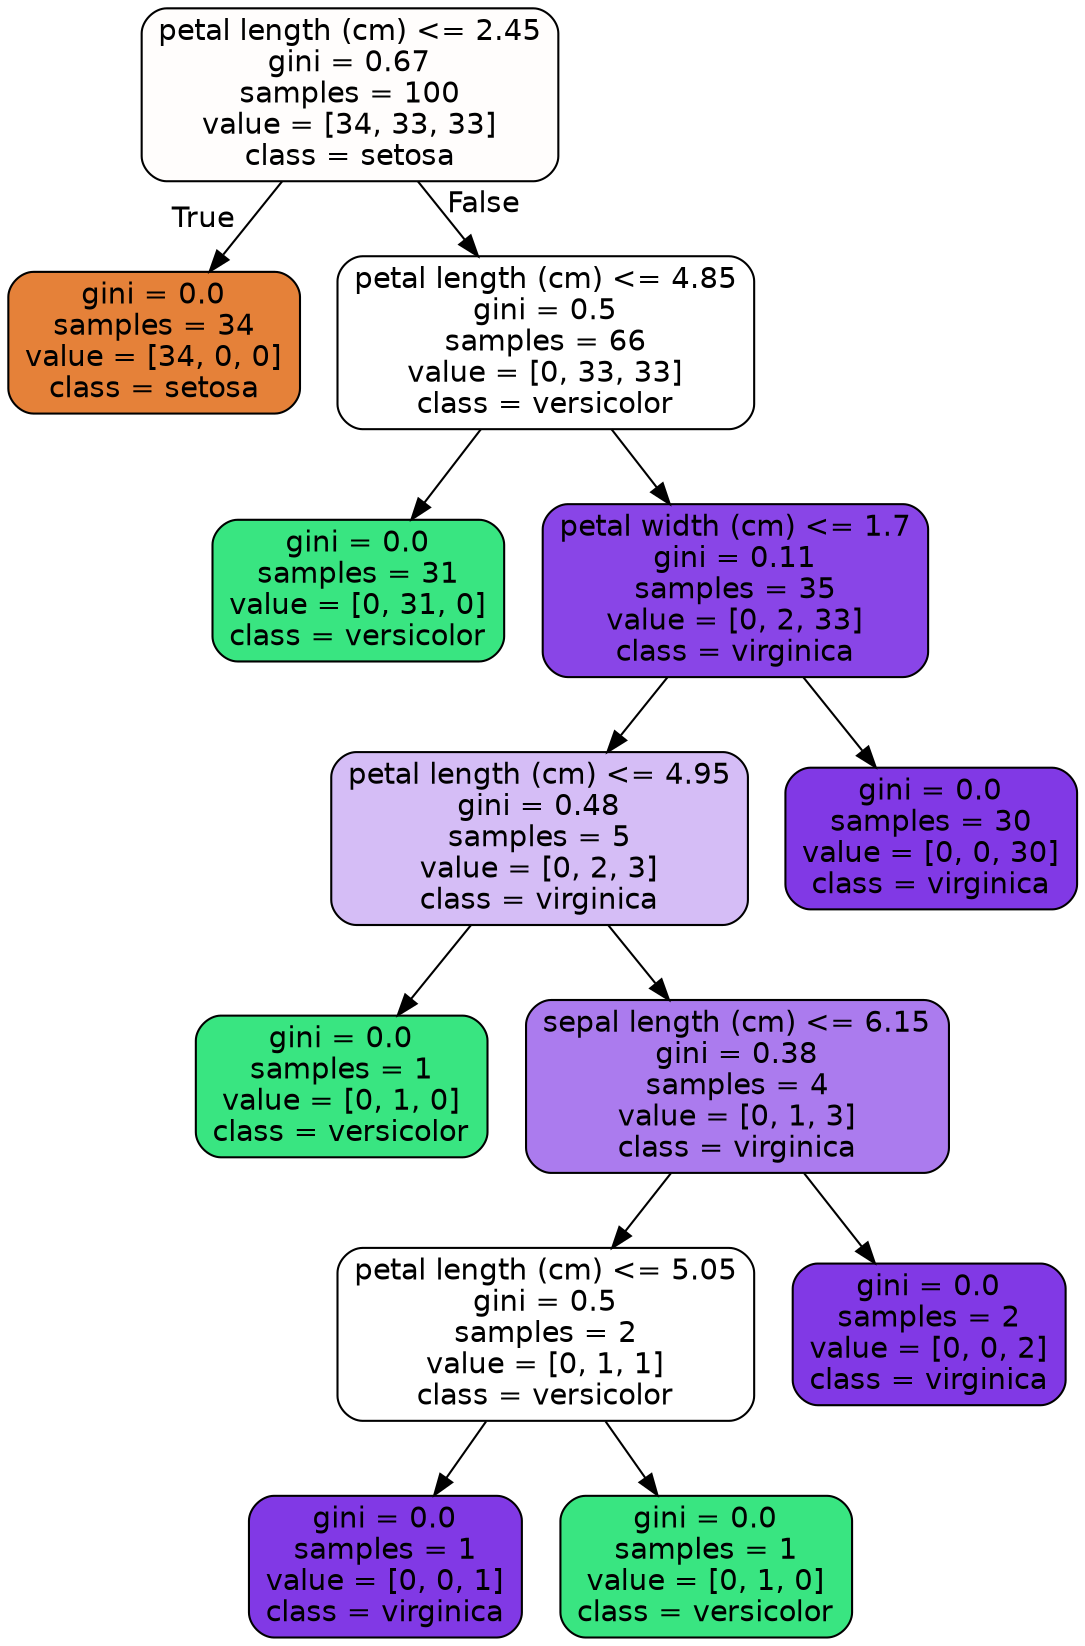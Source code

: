 digraph Tree {
node [shape=box, style="filled, rounded", color="black", fontname="helvetica"] ;
edge [fontname="helvetica"] ;
0 [label="petal length (cm) <= 2.45\ngini = 0.67\nsamples = 100\nvalue = [34, 33, 33]\nclass = setosa", fillcolor="#fffdfc"] ;
1 [label="gini = 0.0\nsamples = 34\nvalue = [34, 0, 0]\nclass = setosa", fillcolor="#e58139"] ;
0 -> 1 [labeldistance=2.5, labelangle=45, headlabel="True"] ;
2 [label="petal length (cm) <= 4.85\ngini = 0.5\nsamples = 66\nvalue = [0, 33, 33]\nclass = versicolor", fillcolor="#ffffff"] ;
0 -> 2 [labeldistance=2.5, labelangle=-45, headlabel="False"] ;
3 [label="gini = 0.0\nsamples = 31\nvalue = [0, 31, 0]\nclass = versicolor", fillcolor="#39e581"] ;
2 -> 3 ;
4 [label="petal width (cm) <= 1.7\ngini = 0.11\nsamples = 35\nvalue = [0, 2, 33]\nclass = virginica", fillcolor="#8945e7"] ;
2 -> 4 ;
5 [label="petal length (cm) <= 4.95\ngini = 0.48\nsamples = 5\nvalue = [0, 2, 3]\nclass = virginica", fillcolor="#d5bdf6"] ;
4 -> 5 ;
6 [label="gini = 0.0\nsamples = 1\nvalue = [0, 1, 0]\nclass = versicolor", fillcolor="#39e581"] ;
5 -> 6 ;
7 [label="sepal length (cm) <= 6.15\ngini = 0.38\nsamples = 4\nvalue = [0, 1, 3]\nclass = virginica", fillcolor="#ab7bee"] ;
5 -> 7 ;
8 [label="petal length (cm) <= 5.05\ngini = 0.5\nsamples = 2\nvalue = [0, 1, 1]\nclass = versicolor", fillcolor="#ffffff"] ;
7 -> 8 ;
9 [label="gini = 0.0\nsamples = 1\nvalue = [0, 0, 1]\nclass = virginica", fillcolor="#8139e5"] ;
8 -> 9 ;
10 [label="gini = 0.0\nsamples = 1\nvalue = [0, 1, 0]\nclass = versicolor", fillcolor="#39e581"] ;
8 -> 10 ;
11 [label="gini = 0.0\nsamples = 2\nvalue = [0, 0, 2]\nclass = virginica", fillcolor="#8139e5"] ;
7 -> 11 ;
12 [label="gini = 0.0\nsamples = 30\nvalue = [0, 0, 30]\nclass = virginica", fillcolor="#8139e5"] ;
4 -> 12 ;
}
